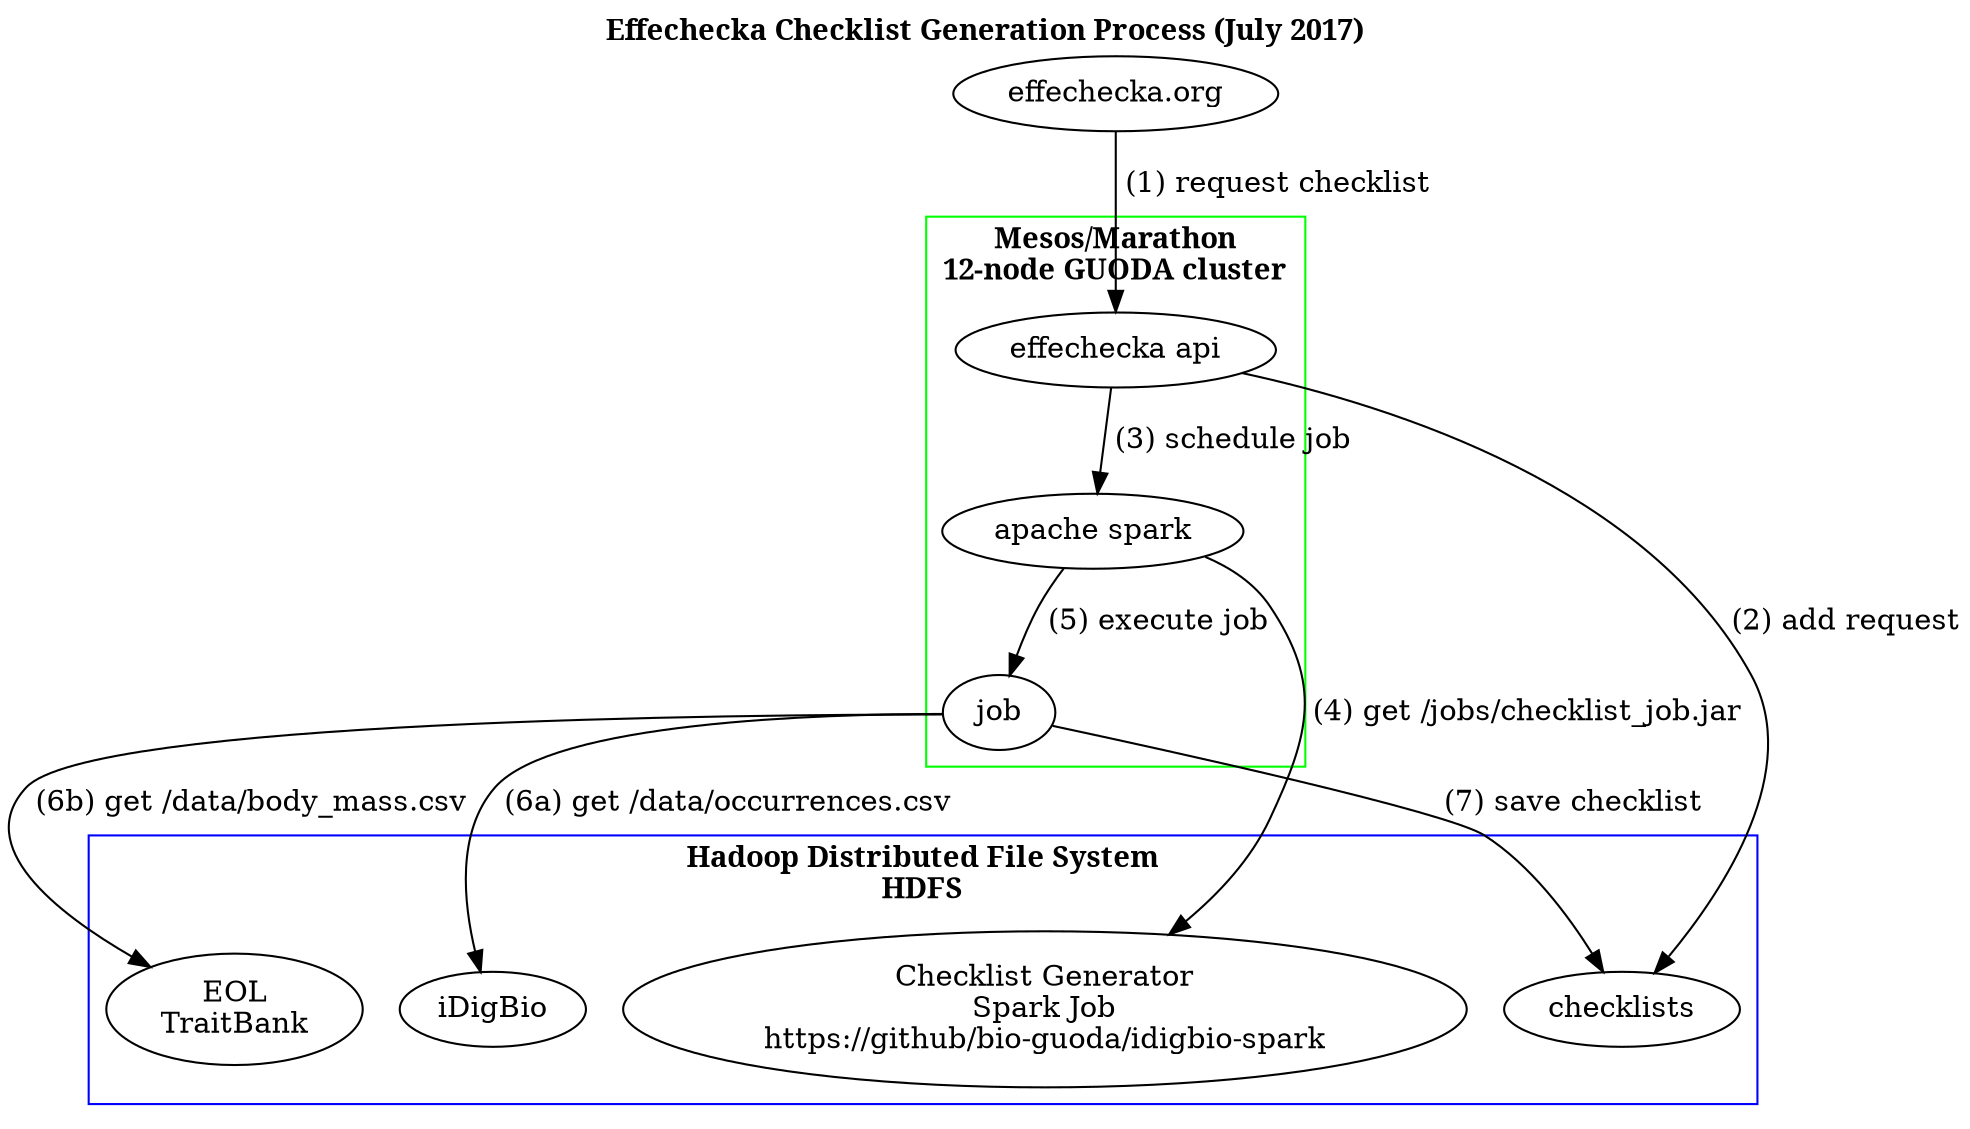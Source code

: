 digraph G {
  labelloc="t";
  label="Effechecka Checklist Generation Process (July 2017)";
  compound=true;
  fontname="bold";
  "effechecka.org" -> "effechecka api"[label=" (1) request checklist"]
  subgraph cluster0 {
	"effechecka api" -> "apache spark"[label=" (3) schedule job"];
  "apache spark" -> "job"[label= " (5) execute job"];
    label = "Mesos/Marathon\n12-node GUODA cluster";
    color = "green";
  }

  subgraph cluster1 {
		"job" -> "iDigBio"[label= " (6a) get /data/occurrences.csv"];
		"job" -> "checklists"[label=" (7) save checklist"];
    		"effechecka api" -> "checklists"[label=" (2) add request"];
		"job" -> "EOL\nTraitBank"[label= " (6b) get /data/body_mass.csv"];
		"apache spark" -> "Checklist Generator\nSpark Job\nhttps://github/bio-guoda/idigbio-spark"[label= " (4) get /jobs/checklist_job.jar"];
		label = "Hadoop Distributed File System\nHDFS"
		color = "blue"
  }

}
